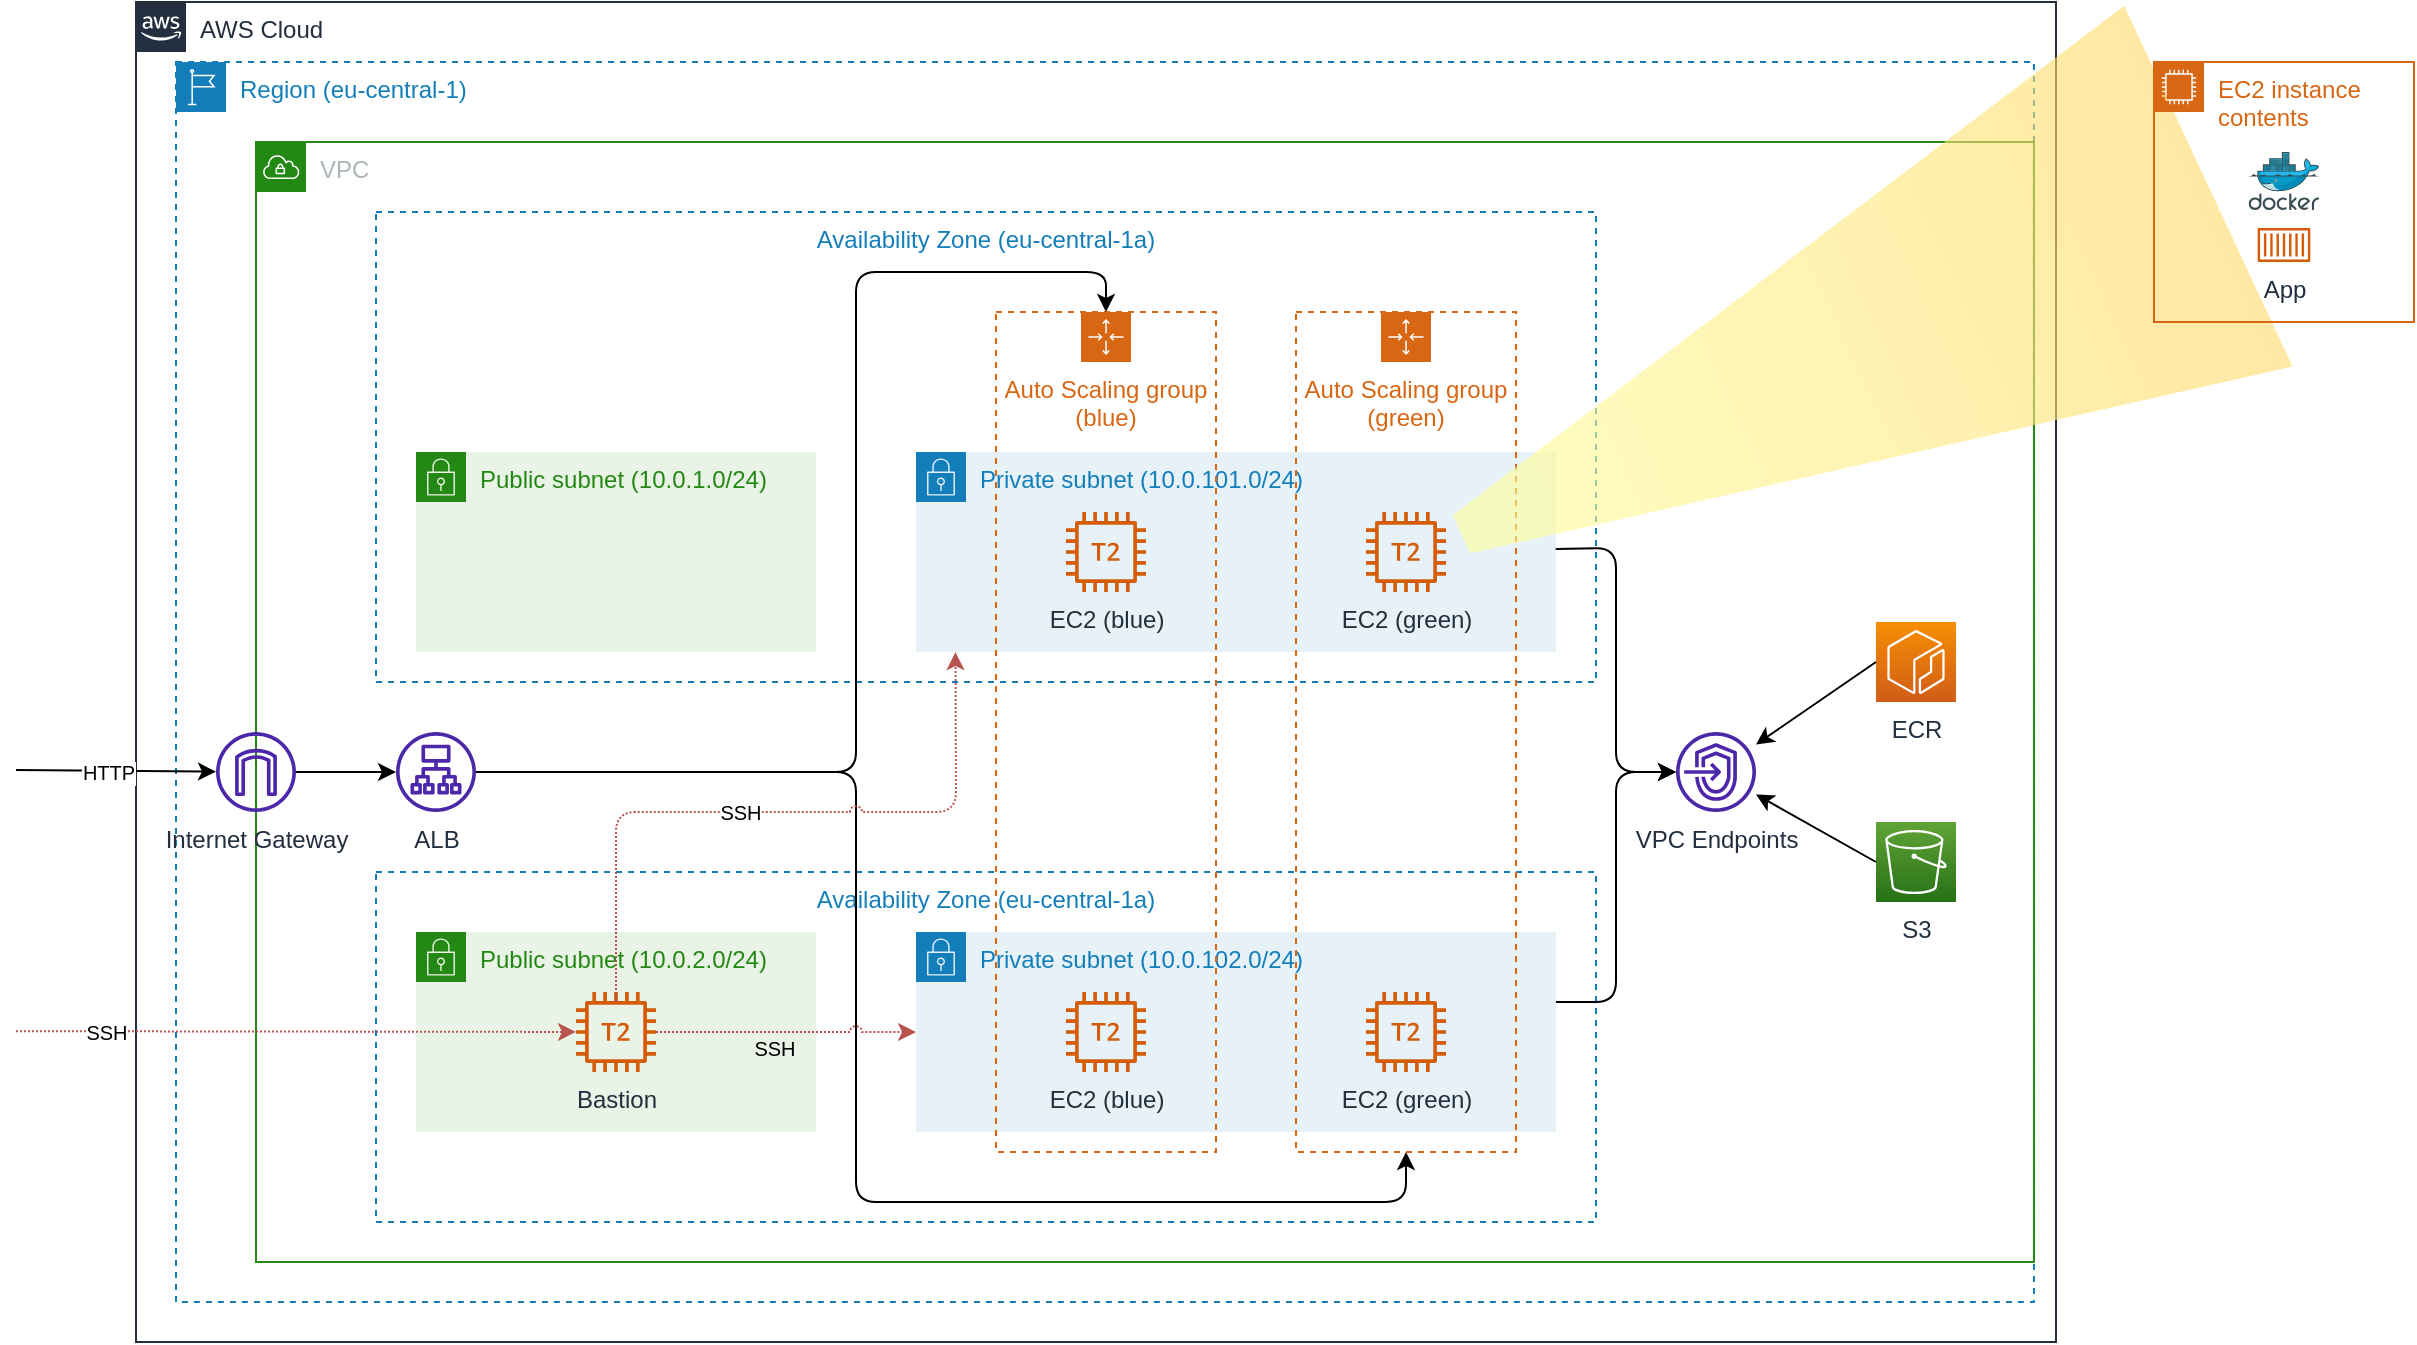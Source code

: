 <mxfile version="20.3.0" type="device"><diagram id="s_5-w7OtOvQbWT0AtPJo" name="Page-1"><mxGraphModel dx="1513" dy="691" grid="0" gridSize="10" guides="1" tooltips="1" connect="1" arrows="1" fold="1" page="0" pageScale="1" pageWidth="827" pageHeight="1169" background="none" math="0" shadow="0"><root><mxCell id="0"/><mxCell id="1" parent="0"/><mxCell id="6OtTU0LUtUPTo2Eo5rB1-1" value="AWS Cloud" style="points=[[0,0],[0.25,0],[0.5,0],[0.75,0],[1,0],[1,0.25],[1,0.5],[1,0.75],[1,1],[0.75,1],[0.5,1],[0.25,1],[0,1],[0,0.75],[0,0.5],[0,0.25]];outlineConnect=0;gradientColor=none;html=1;whiteSpace=wrap;fontSize=12;fontStyle=0;container=1;pointerEvents=0;collapsible=0;recursiveResize=0;shape=mxgraph.aws4.group;grIcon=mxgraph.aws4.group_aws_cloud_alt;strokeColor=#232F3E;fillColor=none;verticalAlign=top;align=left;spacingLeft=30;fontColor=#232F3E;dashed=0;" parent="1" vertex="1"><mxGeometry x="40" y="200" width="960" height="670" as="geometry"/></mxCell><mxCell id="6OtTU0LUtUPTo2Eo5rB1-2" value="Region (eu-central-1)" style="points=[[0,0],[0.25,0],[0.5,0],[0.75,0],[1,0],[1,0.25],[1,0.5],[1,0.75],[1,1],[0.75,1],[0.5,1],[0.25,1],[0,1],[0,0.75],[0,0.5],[0,0.25]];outlineConnect=0;gradientColor=none;html=1;whiteSpace=wrap;fontSize=12;fontStyle=0;container=1;pointerEvents=0;collapsible=0;recursiveResize=0;shape=mxgraph.aws4.group;grIcon=mxgraph.aws4.group_region;strokeColor=#147EBA;fillColor=none;verticalAlign=top;align=left;spacingLeft=30;fontColor=#147EBA;dashed=1;" parent="6OtTU0LUtUPTo2Eo5rB1-1" vertex="1"><mxGeometry x="20" y="30" width="928.98" height="620" as="geometry"/></mxCell><mxCell id="6OtTU0LUtUPTo2Eo5rB1-3" value="VPC" style="points=[[0,0],[0.25,0],[0.5,0],[0.75,0],[1,0],[1,0.25],[1,0.5],[1,0.75],[1,1],[0.75,1],[0.5,1],[0.25,1],[0,1],[0,0.75],[0,0.5],[0,0.25]];outlineConnect=0;gradientColor=none;html=1;whiteSpace=wrap;fontSize=12;fontStyle=0;container=1;pointerEvents=0;collapsible=0;recursiveResize=0;shape=mxgraph.aws4.group;grIcon=mxgraph.aws4.group_vpc;strokeColor=#248814;fillColor=none;verticalAlign=top;align=left;spacingLeft=30;fontColor=#AAB7B8;dashed=0;" parent="6OtTU0LUtUPTo2Eo5rB1-2" vertex="1"><mxGeometry x="40" y="40" width="888.98" height="560" as="geometry"/></mxCell><mxCell id="6OtTU0LUtUPTo2Eo5rB1-5" value="Availability Zone (eu-central-1a)" style="fillColor=none;strokeColor=#147EBA;dashed=1;verticalAlign=top;fontStyle=0;fontColor=#147EBA;fontSize=12;" parent="6OtTU0LUtUPTo2Eo5rB1-3" vertex="1"><mxGeometry x="60" y="35" width="610" height="235" as="geometry"/></mxCell><mxCell id="6OtTU0LUtUPTo2Eo5rB1-7" value="ALB" style="sketch=0;outlineConnect=0;fontColor=#232F3E;gradientColor=none;fillColor=#4D27AA;strokeColor=none;dashed=0;verticalLabelPosition=bottom;verticalAlign=top;align=center;html=1;fontSize=12;fontStyle=0;aspect=fixed;pointerEvents=1;shape=mxgraph.aws4.application_load_balancer;" parent="6OtTU0LUtUPTo2Eo5rB1-3" vertex="1"><mxGeometry x="70" y="295" width="40" height="40" as="geometry"/></mxCell><mxCell id="6OtTU0LUtUPTo2Eo5rB1-8" value="Public subnet (&lt;span class=&quot;pl-s&quot;&gt;10.0.1.0/24)&lt;/span&gt;" style="points=[[0,0],[0.25,0],[0.5,0],[0.75,0],[1,0],[1,0.25],[1,0.5],[1,0.75],[1,1],[0.75,1],[0.5,1],[0.25,1],[0,1],[0,0.75],[0,0.5],[0,0.25]];outlineConnect=0;gradientColor=none;html=1;whiteSpace=wrap;fontSize=12;fontStyle=0;container=1;pointerEvents=0;collapsible=0;recursiveResize=0;shape=mxgraph.aws4.group;grIcon=mxgraph.aws4.group_security_group;grStroke=0;strokeColor=#248814;fillColor=#E9F3E6;verticalAlign=top;align=left;spacingLeft=30;fontColor=#248814;dashed=0;" parent="6OtTU0LUtUPTo2Eo5rB1-3" vertex="1"><mxGeometry x="80" y="155" width="200" height="100" as="geometry"/></mxCell><mxCell id="6OtTU0LUtUPTo2Eo5rB1-10" value="Availability Zone (eu-central-1a)" style="fillColor=none;strokeColor=#147EBA;dashed=1;verticalAlign=top;fontStyle=0;fontColor=#147EBA;fontSize=12;" parent="6OtTU0LUtUPTo2Eo5rB1-3" vertex="1"><mxGeometry x="60" y="365" width="610" height="175" as="geometry"/></mxCell><mxCell id="6OtTU0LUtUPTo2Eo5rB1-11" value="Public subnet (&lt;span class=&quot;pl-s&quot;&gt;10.0.2.0/24)&lt;/span&gt;" style="points=[[0,0],[0.25,0],[0.5,0],[0.75,0],[1,0],[1,0.25],[1,0.5],[1,0.75],[1,1],[0.75,1],[0.5,1],[0.25,1],[0,1],[0,0.75],[0,0.5],[0,0.25]];outlineConnect=0;gradientColor=none;html=1;whiteSpace=wrap;fontSize=12;fontStyle=0;container=1;pointerEvents=0;collapsible=0;recursiveResize=0;shape=mxgraph.aws4.group;grIcon=mxgraph.aws4.group_security_group;grStroke=0;strokeColor=#248814;fillColor=#E9F3E6;verticalAlign=top;align=left;spacingLeft=30;fontColor=#248814;dashed=0;" parent="6OtTU0LUtUPTo2Eo5rB1-3" vertex="1"><mxGeometry x="80" y="395" width="200" height="100" as="geometry"/></mxCell><mxCell id="6OtTU0LUtUPTo2Eo5rB1-36" value="Bastion" style="sketch=0;outlineConnect=0;fontColor=#232F3E;gradientColor=none;fillColor=#D45B07;strokeColor=none;dashed=0;verticalLabelPosition=bottom;verticalAlign=top;align=center;html=1;fontSize=12;fontStyle=0;aspect=fixed;pointerEvents=1;shape=mxgraph.aws4.t2_instance;" parent="6OtTU0LUtUPTo2Eo5rB1-11" vertex="1"><mxGeometry x="80" y="30" width="40" height="40" as="geometry"/></mxCell><mxCell id="6OtTU0LUtUPTo2Eo5rB1-12" value="Private subnet (&lt;span class=&quot;pl-s&quot;&gt;10.0.101.0/24)&lt;/span&gt;" style="points=[[0,0],[0.25,0],[0.5,0],[0.75,0],[1,0],[1,0.25],[1,0.5],[1,0.75],[1,1],[0.75,1],[0.5,1],[0.25,1],[0,1],[0,0.75],[0,0.5],[0,0.25]];outlineConnect=0;gradientColor=none;html=1;whiteSpace=wrap;fontSize=12;fontStyle=0;container=1;pointerEvents=0;collapsible=0;recursiveResize=0;shape=mxgraph.aws4.group;grIcon=mxgraph.aws4.group_security_group;grStroke=0;strokeColor=#147EBA;fillColor=#E6F2F8;verticalAlign=top;align=left;spacingLeft=30;fontColor=#147EBA;dashed=0;" parent="6OtTU0LUtUPTo2Eo5rB1-3" vertex="1"><mxGeometry x="330" y="155" width="320" height="100" as="geometry"/></mxCell><mxCell id="6OtTU0LUtUPTo2Eo5rB1-13" value="Private subnet (&lt;span class=&quot;pl-s&quot;&gt;10.0.102.0/24)&lt;/span&gt;" style="points=[[0,0],[0.25,0],[0.5,0],[0.75,0],[1,0],[1,0.25],[1,0.5],[1,0.75],[1,1],[0.75,1],[0.5,1],[0.25,1],[0,1],[0,0.75],[0,0.5],[0,0.25]];outlineConnect=0;gradientColor=none;html=1;whiteSpace=wrap;fontSize=12;fontStyle=0;container=1;pointerEvents=0;collapsible=0;recursiveResize=0;shape=mxgraph.aws4.group;grIcon=mxgraph.aws4.group_security_group;grStroke=0;strokeColor=#147EBA;fillColor=#E6F2F8;verticalAlign=top;align=left;spacingLeft=30;fontColor=#147EBA;dashed=0;" parent="6OtTU0LUtUPTo2Eo5rB1-3" vertex="1"><mxGeometry x="330" y="395" width="320" height="100" as="geometry"/></mxCell><mxCell id="6OtTU0LUtUPTo2Eo5rB1-34" value="Auto Scaling group&lt;br&gt;(blue)" style="points=[[0,0],[0.25,0],[0.5,0],[0.75,0],[1,0],[1,0.25],[1,0.5],[1,0.75],[1,1],[0.75,1],[0.5,1],[0.25,1],[0,1],[0,0.75],[0,0.5],[0,0.25]];outlineConnect=0;gradientColor=none;html=1;whiteSpace=wrap;fontSize=12;fontStyle=0;container=1;pointerEvents=0;collapsible=0;recursiveResize=0;shape=mxgraph.aws4.groupCenter;grIcon=mxgraph.aws4.group_auto_scaling_group;grStroke=1;strokeColor=#D86613;fillColor=none;verticalAlign=top;align=center;fontColor=#D86613;dashed=1;spacingTop=25;" parent="6OtTU0LUtUPTo2Eo5rB1-3" vertex="1"><mxGeometry x="370" y="85" width="110" height="420" as="geometry"/></mxCell><mxCell id="6OtTU0LUtUPTo2Eo5rB1-15" value="EC2 (blue)" style="sketch=0;outlineConnect=0;fontColor=#232F3E;gradientColor=none;fillColor=#D45B07;strokeColor=none;dashed=0;verticalLabelPosition=bottom;verticalAlign=top;align=center;html=1;fontSize=12;fontStyle=0;aspect=fixed;pointerEvents=1;shape=mxgraph.aws4.t2_instance;" parent="6OtTU0LUtUPTo2Eo5rB1-34" vertex="1"><mxGeometry x="35" y="100" width="40" height="40" as="geometry"/></mxCell><mxCell id="6OtTU0LUtUPTo2Eo5rB1-16" value="EC2 (blue)" style="sketch=0;outlineConnect=0;fontColor=#232F3E;gradientColor=none;fillColor=#D45B07;strokeColor=none;dashed=0;verticalLabelPosition=bottom;verticalAlign=top;align=center;html=1;fontSize=12;fontStyle=0;aspect=fixed;pointerEvents=1;shape=mxgraph.aws4.t2_instance;" parent="6OtTU0LUtUPTo2Eo5rB1-34" vertex="1"><mxGeometry x="35" y="340" width="40" height="40" as="geometry"/></mxCell><mxCell id="6OtTU0LUtUPTo2Eo5rB1-35" value="Auto Scaling group&lt;br&gt;(green)" style="points=[[0,0],[0.25,0],[0.5,0],[0.75,0],[1,0],[1,0.25],[1,0.5],[1,0.75],[1,1],[0.75,1],[0.5,1],[0.25,1],[0,1],[0,0.75],[0,0.5],[0,0.25]];outlineConnect=0;gradientColor=none;html=1;whiteSpace=wrap;fontSize=12;fontStyle=0;container=1;pointerEvents=0;collapsible=0;recursiveResize=0;shape=mxgraph.aws4.groupCenter;grIcon=mxgraph.aws4.group_auto_scaling_group;grStroke=1;strokeColor=#D86613;fillColor=none;verticalAlign=top;align=center;fontColor=#D86613;dashed=1;spacingTop=25;" parent="6OtTU0LUtUPTo2Eo5rB1-3" vertex="1"><mxGeometry x="520" y="85" width="110" height="420" as="geometry"/></mxCell><mxCell id="6OtTU0LUtUPTo2Eo5rB1-17" value="EC2 (green)" style="sketch=0;outlineConnect=0;fontColor=#232F3E;gradientColor=none;fillColor=#D45B07;strokeColor=none;dashed=0;verticalLabelPosition=bottom;verticalAlign=top;align=center;html=1;fontSize=12;fontStyle=0;aspect=fixed;pointerEvents=1;shape=mxgraph.aws4.t2_instance;" parent="6OtTU0LUtUPTo2Eo5rB1-35" vertex="1"><mxGeometry x="35" y="100" width="40" height="40" as="geometry"/></mxCell><mxCell id="6OtTU0LUtUPTo2Eo5rB1-22" value="EC2 (green)" style="sketch=0;outlineConnect=0;fontColor=#232F3E;gradientColor=none;fillColor=#D45B07;strokeColor=none;dashed=0;verticalLabelPosition=bottom;verticalAlign=top;align=center;html=1;fontSize=12;fontStyle=0;aspect=fixed;pointerEvents=1;shape=mxgraph.aws4.t2_instance;" parent="6OtTU0LUtUPTo2Eo5rB1-35" vertex="1"><mxGeometry x="35" y="340" width="40" height="40" as="geometry"/></mxCell><mxCell id="6OtTU0LUtUPTo2Eo5rB1-4" value="&lt;font style=&quot;font-size: 12px;&quot;&gt;Internet Gateway&lt;/font&gt;" style="sketch=0;outlineConnect=0;fontColor=#232F3E;gradientColor=none;fillColor=#4D27AA;strokeColor=none;dashed=0;verticalLabelPosition=bottom;verticalAlign=top;align=center;html=1;fontSize=12;fontStyle=0;aspect=fixed;pointerEvents=1;shape=mxgraph.aws4.internet_gateway;" parent="6OtTU0LUtUPTo2Eo5rB1-3" vertex="1"><mxGeometry x="-20" y="295" width="40" height="40" as="geometry"/></mxCell><mxCell id="6OtTU0LUtUPTo2Eo5rB1-37" value="" style="endArrow=classic;html=1;rounded=0;fontSize=12;" parent="6OtTU0LUtUPTo2Eo5rB1-3" source="6OtTU0LUtUPTo2Eo5rB1-4" target="6OtTU0LUtUPTo2Eo5rB1-7" edge="1"><mxGeometry width="50" height="50" relative="1" as="geometry"><mxPoint x="320" y="345" as="sourcePoint"/><mxPoint x="370" y="295" as="targetPoint"/></mxGeometry></mxCell><mxCell id="6OtTU0LUtUPTo2Eo5rB1-40" value="" style="endArrow=classic;html=1;rounded=1;fontSize=12;entryX=0.5;entryY=0;entryDx=0;entryDy=0;strokeWidth=1;" parent="6OtTU0LUtUPTo2Eo5rB1-3" source="6OtTU0LUtUPTo2Eo5rB1-7" target="6OtTU0LUtUPTo2Eo5rB1-34" edge="1"><mxGeometry width="50" height="50" relative="1" as="geometry"><mxPoint x="200" y="355" as="sourcePoint"/><mxPoint x="250" y="305" as="targetPoint"/><Array as="points"><mxPoint x="300" y="315"/><mxPoint x="300" y="65"/><mxPoint x="425" y="65"/></Array></mxGeometry></mxCell><mxCell id="6OtTU0LUtUPTo2Eo5rB1-42" value="" style="endArrow=classic;html=1;rounded=1;fontSize=12;entryX=0.5;entryY=1;entryDx=0;entryDy=0;strokeWidth=1;" parent="6OtTU0LUtUPTo2Eo5rB1-3" source="6OtTU0LUtUPTo2Eo5rB1-7" target="6OtTU0LUtUPTo2Eo5rB1-35" edge="1"><mxGeometry width="50" height="50" relative="1" as="geometry"><mxPoint x="121.96" y="309.32" as="sourcePoint"/><mxPoint x="435" y="95" as="targetPoint"/><Array as="points"><mxPoint x="300" y="315"/><mxPoint x="300" y="530"/><mxPoint x="575" y="530"/></Array></mxGeometry></mxCell><mxCell id="6OtTU0LUtUPTo2Eo5rB1-31" value="VPC Endpoints" style="sketch=0;outlineConnect=0;fontColor=#232F3E;gradientColor=none;fillColor=#4D27AA;strokeColor=none;dashed=0;verticalLabelPosition=bottom;verticalAlign=top;align=center;html=1;fontSize=12;fontStyle=0;aspect=fixed;pointerEvents=1;shape=mxgraph.aws4.endpoints;" parent="6OtTU0LUtUPTo2Eo5rB1-3" vertex="1"><mxGeometry x="710" y="295" width="40" height="40" as="geometry"/></mxCell><mxCell id="6OtTU0LUtUPTo2Eo5rB1-43" value="" style="endArrow=classic;html=1;rounded=1;fontSize=12;strokeWidth=1;exitX=0.967;exitY=0.717;exitDx=0;exitDy=0;exitPerimeter=0;" parent="6OtTU0LUtUPTo2Eo5rB1-3" source="6OtTU0LUtUPTo2Eo5rB1-5" target="6OtTU0LUtUPTo2Eo5rB1-31" edge="1"><mxGeometry width="50" height="50" relative="1" as="geometry"><mxPoint x="460" y="-30" as="sourcePoint"/><mxPoint x="510" y="-80" as="targetPoint"/><Array as="points"><mxPoint x="680" y="203"/><mxPoint x="680" y="315"/></Array></mxGeometry></mxCell><mxCell id="6OtTU0LUtUPTo2Eo5rB1-44" value="" style="endArrow=classic;html=1;rounded=1;fontSize=12;strokeWidth=1;" parent="6OtTU0LUtUPTo2Eo5rB1-3" target="6OtTU0LUtUPTo2Eo5rB1-31" edge="1"><mxGeometry width="50" height="50" relative="1" as="geometry"><mxPoint x="650" y="430" as="sourcePoint"/><mxPoint x="720" y="325" as="targetPoint"/><Array as="points"><mxPoint x="680" y="430"/><mxPoint x="680" y="315"/><mxPoint x="700" y="315"/></Array></mxGeometry></mxCell><mxCell id="6OtTU0LUtUPTo2Eo5rB1-48" value="" style="endArrow=classic;html=1;rounded=1;fontSize=12;strokeWidth=1;jumpStyle=arc;entryX=0.475;entryY=0.935;entryDx=0;entryDy=0;entryPerimeter=0;fillColor=#f8cecc;strokeColor=#b85450;dashed=1;dashPattern=1 1;" parent="6OtTU0LUtUPTo2Eo5rB1-3" edge="1"><mxGeometry width="50" height="50" relative="1" as="geometry"><mxPoint x="180" y="430" as="sourcePoint"/><mxPoint x="349.75" y="255.05" as="targetPoint"/><Array as="points"><mxPoint x="180" y="335"/><mxPoint x="350" y="335"/></Array></mxGeometry></mxCell><mxCell id="6OtTU0LUtUPTo2Eo5rB1-49" value="SSH" style="edgeLabel;html=1;align=center;verticalAlign=middle;resizable=0;points=[];fontSize=10;" parent="6OtTU0LUtUPTo2Eo5rB1-48" vertex="1" connectable="0"><mxGeometry x="-0.093" relative="1" as="geometry"><mxPoint as="offset"/></mxGeometry></mxCell><mxCell id="6OtTU0LUtUPTo2Eo5rB1-50" value="" style="endArrow=classic;html=1;rounded=1;fontSize=12;strokeWidth=1;jumpStyle=arc;fillColor=#f8cecc;strokeColor=#b85450;dashed=1;dashPattern=1 1;" parent="6OtTU0LUtUPTo2Eo5rB1-3" source="6OtTU0LUtUPTo2Eo5rB1-36" target="6OtTU0LUtUPTo2Eo5rB1-13" edge="1"><mxGeometry width="50" height="50" relative="1" as="geometry"><mxPoint x="190" y="440" as="sourcePoint"/><mxPoint x="300" y="460" as="targetPoint"/><Array as="points"><mxPoint x="240" y="445"/><mxPoint x="280" y="445"/></Array></mxGeometry></mxCell><mxCell id="6OtTU0LUtUPTo2Eo5rB1-51" value="SSH" style="edgeLabel;html=1;align=center;verticalAlign=middle;resizable=0;points=[];fontSize=10;labelBackgroundColor=none;" parent="6OtTU0LUtUPTo2Eo5rB1-50" vertex="1" connectable="0"><mxGeometry x="-0.093" relative="1" as="geometry"><mxPoint y="8" as="offset"/></mxGeometry></mxCell><mxCell id="HMPTBTdnPao1bqsTdT2o-1" value="" style="shape=trapezoid;perimeter=trapezoidPerimeter;whiteSpace=wrap;html=1;fixedSize=1;rotation=245;size=88.996;fillColor=#FFFF99;strokeColor=none;gradientColor=#FFD966;opacity=60;" vertex="1" parent="6OtTU0LUtUPTo2Eo5rB1-3"><mxGeometry x="689.98" y="-96.92" width="199" height="412" as="geometry"/></mxCell><mxCell id="6OtTU0LUtUPTo2Eo5rB1-27" value="ECR" style="sketch=0;points=[[0,0,0],[0.25,0,0],[0.5,0,0],[0.75,0,0],[1,0,0],[0,1,0],[0.25,1,0],[0.5,1,0],[0.75,1,0],[1,1,0],[0,0.25,0],[0,0.5,0],[0,0.75,0],[1,0.25,0],[1,0.5,0],[1,0.75,0]];outlineConnect=0;fontColor=#232F3E;gradientColor=#F78E04;gradientDirection=north;fillColor=#D05C17;strokeColor=#ffffff;dashed=0;verticalLabelPosition=bottom;verticalAlign=top;align=center;html=1;fontSize=12;fontStyle=0;aspect=fixed;shape=mxgraph.aws4.resourceIcon;resIcon=mxgraph.aws4.ecr;" parent="6OtTU0LUtUPTo2Eo5rB1-2" vertex="1"><mxGeometry x="850" y="280" width="40" height="40" as="geometry"/></mxCell><mxCell id="6OtTU0LUtUPTo2Eo5rB1-30" value="S3" style="sketch=0;points=[[0,0,0],[0.25,0,0],[0.5,0,0],[0.75,0,0],[1,0,0],[0,1,0],[0.25,1,0],[0.5,1,0],[0.75,1,0],[1,1,0],[0,0.25,0],[0,0.5,0],[0,0.75,0],[1,0.25,0],[1,0.5,0],[1,0.75,0]];outlineConnect=0;fontColor=#232F3E;gradientColor=#60A337;gradientDirection=north;fillColor=#277116;strokeColor=#ffffff;dashed=0;verticalLabelPosition=bottom;verticalAlign=top;align=center;html=1;fontSize=12;fontStyle=0;aspect=fixed;shape=mxgraph.aws4.resourceIcon;resIcon=mxgraph.aws4.s3;" parent="6OtTU0LUtUPTo2Eo5rB1-2" vertex="1"><mxGeometry x="850" y="380" width="40" height="40" as="geometry"/></mxCell><mxCell id="6OtTU0LUtUPTo2Eo5rB1-46" value="" style="endArrow=classic;html=1;rounded=1;fontSize=12;strokeWidth=1;exitX=0;exitY=0.5;exitDx=0;exitDy=0;exitPerimeter=0;" parent="6OtTU0LUtUPTo2Eo5rB1-2" source="6OtTU0LUtUPTo2Eo5rB1-27" target="6OtTU0LUtUPTo2Eo5rB1-31" edge="1"><mxGeometry width="50" height="50" relative="1" as="geometry"><mxPoint x="440" y="80" as="sourcePoint"/><mxPoint x="490" y="30" as="targetPoint"/></mxGeometry></mxCell><mxCell id="6OtTU0LUtUPTo2Eo5rB1-47" value="" style="endArrow=classic;html=1;rounded=1;fontSize=12;strokeWidth=1;exitX=0;exitY=0.5;exitDx=0;exitDy=0;exitPerimeter=0;" parent="6OtTU0LUtUPTo2Eo5rB1-2" source="6OtTU0LUtUPTo2Eo5rB1-30" target="6OtTU0LUtUPTo2Eo5rB1-31" edge="1"><mxGeometry width="50" height="50" relative="1" as="geometry"><mxPoint x="860" y="310" as="sourcePoint"/><mxPoint x="800" y="351.25" as="targetPoint"/></mxGeometry></mxCell><mxCell id="6OtTU0LUtUPTo2Eo5rB1-54" value="" style="endArrow=classic;html=1;rounded=0;fontSize=12;fillColor=#f8cecc;strokeColor=#b85450;dashed=1;dashPattern=1 1;" parent="6OtTU0LUtUPTo2Eo5rB1-1" target="6OtTU0LUtUPTo2Eo5rB1-36" edge="1"><mxGeometry width="50" height="50" relative="1" as="geometry"><mxPoint x="-60" y="514.59" as="sourcePoint"/><mxPoint x="30" y="515.408" as="targetPoint"/></mxGeometry></mxCell><mxCell id="6OtTU0LUtUPTo2Eo5rB1-55" value="SSH" style="edgeLabel;html=1;align=center;verticalAlign=middle;resizable=0;points=[];fontSize=10;" parent="6OtTU0LUtUPTo2Eo5rB1-54" vertex="1" connectable="0"><mxGeometry x="-0.094" relative="1" as="geometry"><mxPoint x="-82" as="offset"/></mxGeometry></mxCell><mxCell id="6OtTU0LUtUPTo2Eo5rB1-52" value="" style="endArrow=classic;html=1;rounded=0;fontSize=12;" parent="1" target="6OtTU0LUtUPTo2Eo5rB1-4" edge="1"><mxGeometry width="50" height="50" relative="1" as="geometry"><mxPoint x="-20" y="584" as="sourcePoint"/><mxPoint x="30" y="584" as="targetPoint"/></mxGeometry></mxCell><mxCell id="6OtTU0LUtUPTo2Eo5rB1-53" value="HTTP" style="edgeLabel;html=1;align=center;verticalAlign=middle;resizable=0;points=[];fontSize=10;" parent="6OtTU0LUtUPTo2Eo5rB1-52" vertex="1" connectable="0"><mxGeometry x="-0.094" relative="1" as="geometry"><mxPoint as="offset"/></mxGeometry></mxCell><mxCell id="HMPTBTdnPao1bqsTdT2o-3" value="EC2 instance contents" style="points=[[0,0],[0.25,0],[0.5,0],[0.75,0],[1,0],[1,0.25],[1,0.5],[1,0.75],[1,1],[0.75,1],[0.5,1],[0.25,1],[0,1],[0,0.75],[0,0.5],[0,0.25]];outlineConnect=0;gradientColor=none;html=1;whiteSpace=wrap;fontSize=12;fontStyle=0;container=1;pointerEvents=0;collapsible=0;recursiveResize=0;shape=mxgraph.aws4.group;grIcon=mxgraph.aws4.group_ec2_instance_contents;strokeColor=#D86613;fillColor=none;verticalAlign=top;align=left;spacingLeft=30;fontColor=#D86613;dashed=0;" vertex="1" parent="1"><mxGeometry x="1049" y="230" width="130" height="130" as="geometry"/></mxCell><mxCell id="HMPTBTdnPao1bqsTdT2o-5" value="" style="sketch=0;aspect=fixed;html=1;points=[];align=center;image;fontSize=12;image=img/lib/mscae/Docker.svg;fillColor=#FFFF99;gradientColor=#FFD966;" vertex="1" parent="HMPTBTdnPao1bqsTdT2o-3"><mxGeometry x="47.32" y="45" width="35.37" height="29" as="geometry"/></mxCell><mxCell id="HMPTBTdnPao1bqsTdT2o-6" value="App" style="sketch=0;outlineConnect=0;fontColor=#232F3E;gradientColor=none;fillColor=#D45B07;strokeColor=none;dashed=0;verticalLabelPosition=bottom;verticalAlign=top;align=center;html=1;fontSize=12;fontStyle=0;aspect=fixed;pointerEvents=1;shape=mxgraph.aws4.container_1;" vertex="1" parent="HMPTBTdnPao1bqsTdT2o-3"><mxGeometry x="51.84" y="83" width="26.32" height="17" as="geometry"/></mxCell></root></mxGraphModel></diagram></mxfile>